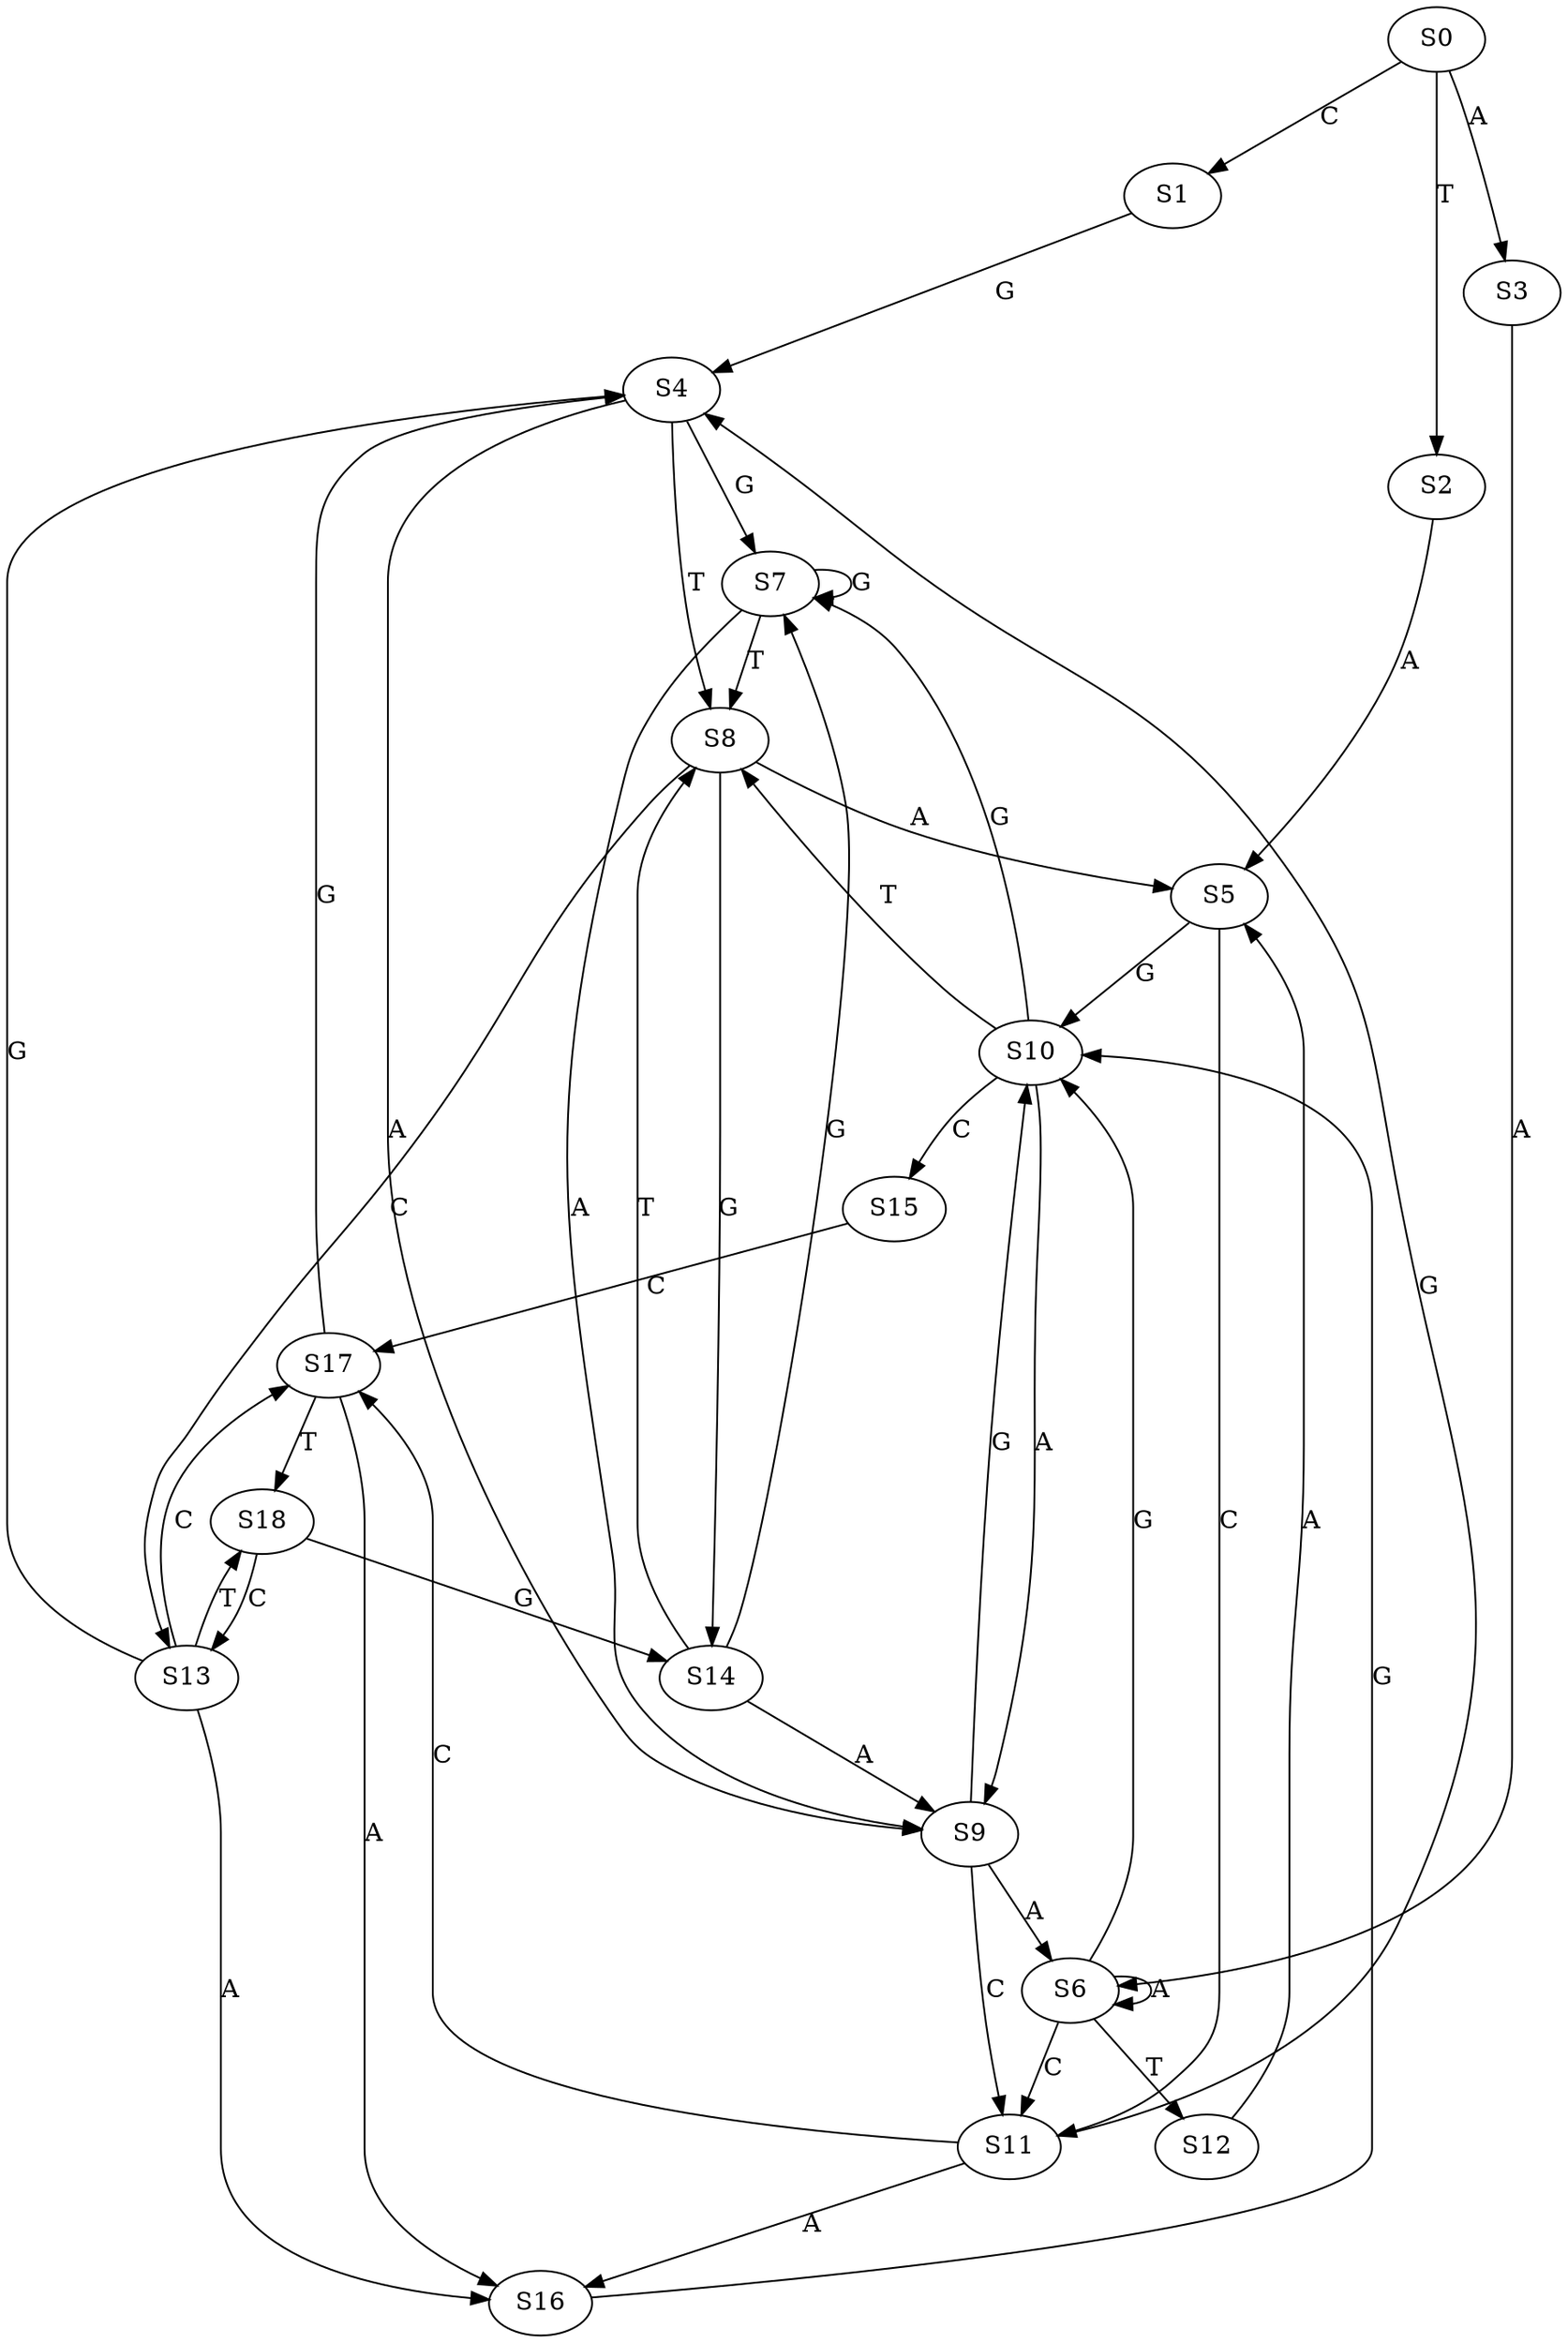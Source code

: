 strict digraph  {
	S0 -> S1 [ label = C ];
	S0 -> S2 [ label = T ];
	S0 -> S3 [ label = A ];
	S1 -> S4 [ label = G ];
	S2 -> S5 [ label = A ];
	S3 -> S6 [ label = A ];
	S4 -> S7 [ label = G ];
	S4 -> S8 [ label = T ];
	S4 -> S9 [ label = A ];
	S5 -> S10 [ label = G ];
	S5 -> S11 [ label = C ];
	S6 -> S12 [ label = T ];
	S6 -> S11 [ label = C ];
	S6 -> S10 [ label = G ];
	S6 -> S6 [ label = A ];
	S7 -> S9 [ label = A ];
	S7 -> S8 [ label = T ];
	S7 -> S7 [ label = G ];
	S8 -> S5 [ label = A ];
	S8 -> S13 [ label = C ];
	S8 -> S14 [ label = G ];
	S9 -> S10 [ label = G ];
	S9 -> S6 [ label = A ];
	S9 -> S11 [ label = C ];
	S10 -> S8 [ label = T ];
	S10 -> S7 [ label = G ];
	S10 -> S9 [ label = A ];
	S10 -> S15 [ label = C ];
	S11 -> S16 [ label = A ];
	S11 -> S17 [ label = C ];
	S11 -> S4 [ label = G ];
	S12 -> S5 [ label = A ];
	S13 -> S18 [ label = T ];
	S13 -> S4 [ label = G ];
	S13 -> S16 [ label = A ];
	S13 -> S17 [ label = C ];
	S14 -> S9 [ label = A ];
	S14 -> S8 [ label = T ];
	S14 -> S7 [ label = G ];
	S15 -> S17 [ label = C ];
	S16 -> S10 [ label = G ];
	S17 -> S16 [ label = A ];
	S17 -> S18 [ label = T ];
	S17 -> S4 [ label = G ];
	S18 -> S14 [ label = G ];
	S18 -> S13 [ label = C ];
}
